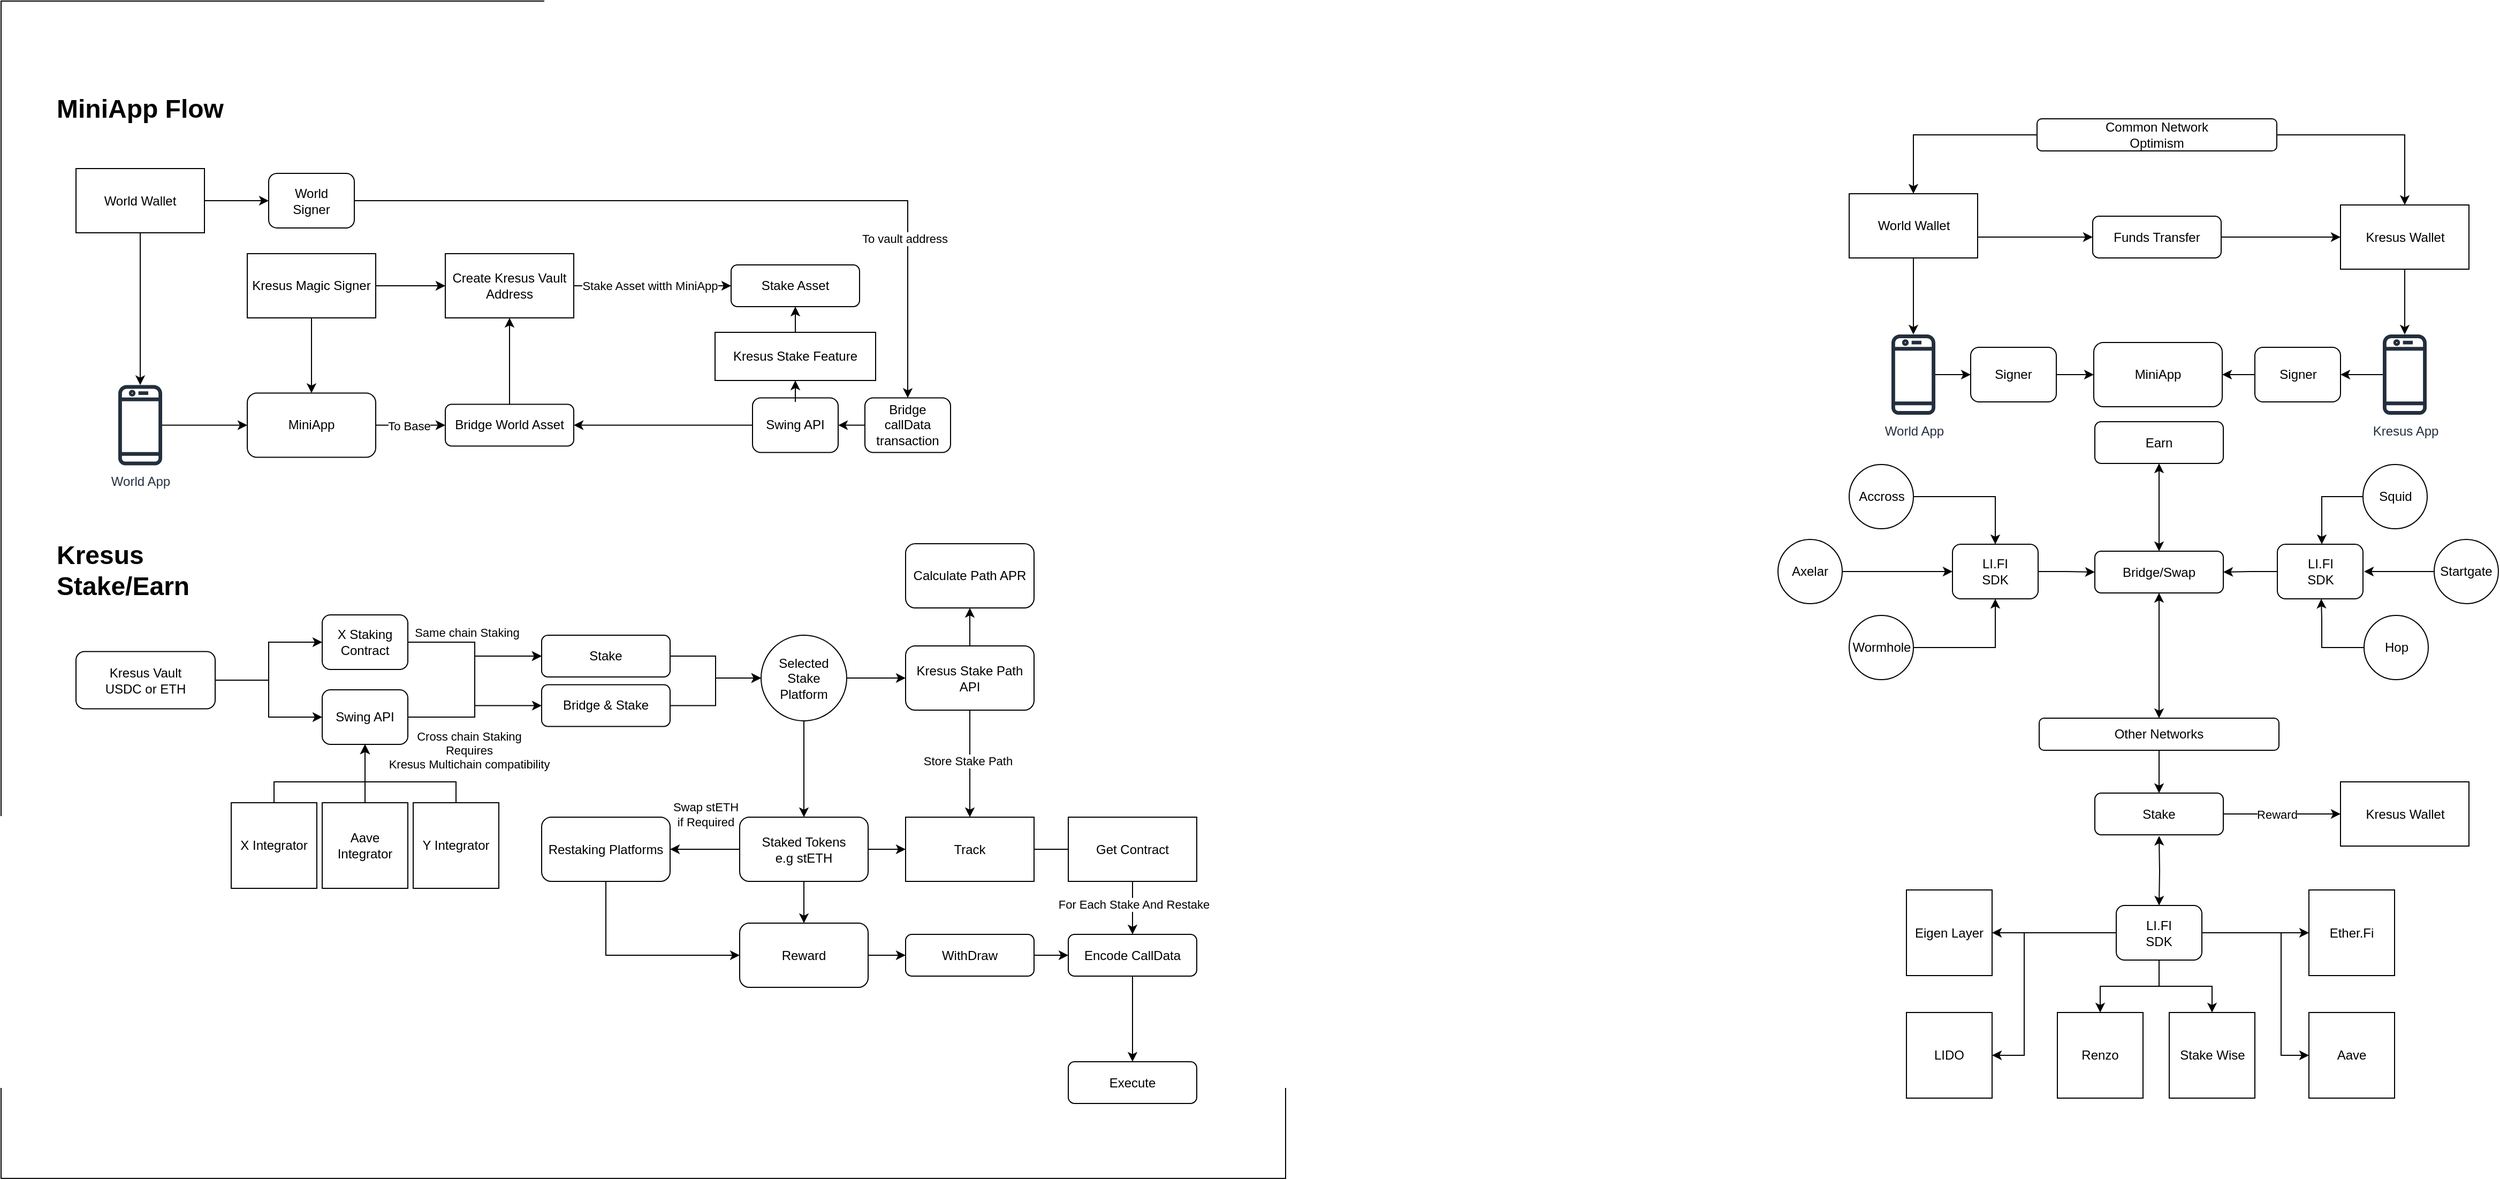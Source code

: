 <mxfile version="24.7.13">
  <diagram name="Page-1" id="8HVVYqKfXhcnhw4byhm_">
    <mxGraphModel dx="5444" dy="2996" grid="1" gridSize="10" guides="1" tooltips="1" connect="1" arrows="1" fold="1" page="1" pageScale="1" pageWidth="850" pageHeight="1100" math="0" shadow="0">
      <root>
        <mxCell id="0" />
        <mxCell id="1" parent="0" />
        <mxCell id="dPlBs3OxKMqILGhpUdvq-78" value="" style="rounded=0;whiteSpace=wrap;html=1;" parent="1" vertex="1">
          <mxGeometry x="-1590" y="-10" width="1200" height="1100" as="geometry" />
        </mxCell>
        <mxCell id="dPlBs3OxKMqILGhpUdvq-26" value="" style="edgeStyle=orthogonalEdgeStyle;rounded=0;orthogonalLoop=1;jettySize=auto;html=1;" parent="1" source="dPlBs3OxKMqILGhpUdvq-1" target="dPlBs3OxKMqILGhpUdvq-20" edge="1">
          <mxGeometry relative="1" as="geometry" />
        </mxCell>
        <mxCell id="dPlBs3OxKMqILGhpUdvq-1" value="World App" style="sketch=0;outlineConnect=0;fontColor=#232F3E;gradientColor=none;fillColor=#232F3D;strokeColor=none;dashed=0;verticalLabelPosition=bottom;verticalAlign=top;align=center;html=1;fontSize=12;fontStyle=0;aspect=fixed;pointerEvents=1;shape=mxgraph.aws4.mobile_client;" parent="1" vertex="1">
          <mxGeometry x="176" y="300" width="41" height="78" as="geometry" />
        </mxCell>
        <mxCell id="dPlBs3OxKMqILGhpUdvq-2" value="MiniApp" style="rounded=1;whiteSpace=wrap;html=1;" parent="1" vertex="1">
          <mxGeometry x="365" y="309" width="120" height="60" as="geometry" />
        </mxCell>
        <mxCell id="dPlBs3OxKMqILGhpUdvq-24" value="" style="edgeStyle=orthogonalEdgeStyle;rounded=0;orthogonalLoop=1;jettySize=auto;html=1;" parent="1" source="dPlBs3OxKMqILGhpUdvq-3" target="dPlBs3OxKMqILGhpUdvq-21" edge="1">
          <mxGeometry relative="1" as="geometry" />
        </mxCell>
        <mxCell id="dPlBs3OxKMqILGhpUdvq-3" value="Kresus App" style="sketch=0;outlineConnect=0;fontColor=#232F3E;gradientColor=none;fillColor=#232F3D;strokeColor=none;dashed=0;verticalLabelPosition=bottom;verticalAlign=top;align=center;html=1;fontSize=12;fontStyle=0;aspect=fixed;pointerEvents=1;shape=mxgraph.aws4.mobile_client;" parent="1" vertex="1">
          <mxGeometry x="635" y="300" width="41" height="78" as="geometry" />
        </mxCell>
        <mxCell id="dPlBs3OxKMqILGhpUdvq-11" style="edgeStyle=orthogonalEdgeStyle;rounded=0;orthogonalLoop=1;jettySize=auto;html=1;entryX=0;entryY=0.5;entryDx=0;entryDy=0;" parent="1" source="dPlBs3OxKMqILGhpUdvq-4" target="dPlBs3OxKMqILGhpUdvq-10" edge="1">
          <mxGeometry relative="1" as="geometry">
            <Array as="points">
              <mxPoint x="245" y="211" />
            </Array>
          </mxGeometry>
        </mxCell>
        <mxCell id="dPlBs3OxKMqILGhpUdvq-16" value="" style="edgeStyle=orthogonalEdgeStyle;rounded=0;orthogonalLoop=1;jettySize=auto;html=1;" parent="1" source="dPlBs3OxKMqILGhpUdvq-4" target="dPlBs3OxKMqILGhpUdvq-1" edge="1">
          <mxGeometry relative="1" as="geometry" />
        </mxCell>
        <mxCell id="dPlBs3OxKMqILGhpUdvq-4" value="World Wallet" style="rounded=0;whiteSpace=wrap;html=1;" parent="1" vertex="1">
          <mxGeometry x="136.5" y="170" width="120" height="60" as="geometry" />
        </mxCell>
        <mxCell id="dPlBs3OxKMqILGhpUdvq-12" style="edgeStyle=orthogonalEdgeStyle;rounded=0;orthogonalLoop=1;jettySize=auto;html=1;entryX=1;entryY=0.5;entryDx=0;entryDy=0;startArrow=classic;startFill=1;endArrow=none;endFill=0;" parent="1" source="dPlBs3OxKMqILGhpUdvq-5" target="dPlBs3OxKMqILGhpUdvq-10" edge="1">
          <mxGeometry relative="1" as="geometry">
            <Array as="points">
              <mxPoint x="605" y="211" />
            </Array>
          </mxGeometry>
        </mxCell>
        <mxCell id="dPlBs3OxKMqILGhpUdvq-17" value="" style="edgeStyle=orthogonalEdgeStyle;rounded=0;orthogonalLoop=1;jettySize=auto;html=1;" parent="1" source="dPlBs3OxKMqILGhpUdvq-5" target="dPlBs3OxKMqILGhpUdvq-3" edge="1">
          <mxGeometry relative="1" as="geometry" />
        </mxCell>
        <mxCell id="dPlBs3OxKMqILGhpUdvq-5" value="Kresus Wallet" style="rounded=0;whiteSpace=wrap;html=1;" parent="1" vertex="1">
          <mxGeometry x="595.5" y="180.5" width="120" height="60" as="geometry" />
        </mxCell>
        <mxCell id="dPlBs3OxKMqILGhpUdvq-22" style="edgeStyle=orthogonalEdgeStyle;rounded=0;orthogonalLoop=1;jettySize=auto;html=1;" parent="1" source="dPlBs3OxKMqILGhpUdvq-6" target="dPlBs3OxKMqILGhpUdvq-4" edge="1">
          <mxGeometry relative="1" as="geometry" />
        </mxCell>
        <mxCell id="dPlBs3OxKMqILGhpUdvq-23" style="edgeStyle=orthogonalEdgeStyle;rounded=0;orthogonalLoop=1;jettySize=auto;html=1;" parent="1" source="dPlBs3OxKMqILGhpUdvq-6" target="dPlBs3OxKMqILGhpUdvq-5" edge="1">
          <mxGeometry relative="1" as="geometry" />
        </mxCell>
        <mxCell id="dPlBs3OxKMqILGhpUdvq-6" value="Common Network&lt;br&gt;Optimism" style="rounded=1;whiteSpace=wrap;html=1;" parent="1" vertex="1">
          <mxGeometry x="312" y="100" width="224" height="30" as="geometry" />
        </mxCell>
        <mxCell id="dPlBs3OxKMqILGhpUdvq-10" value="Funds Transfer" style="rounded=1;whiteSpace=wrap;html=1;" parent="1" vertex="1">
          <mxGeometry x="364" y="191" width="120" height="39" as="geometry" />
        </mxCell>
        <mxCell id="dPlBs3OxKMqILGhpUdvq-15" value="" style="edgeStyle=orthogonalEdgeStyle;rounded=0;orthogonalLoop=1;jettySize=auto;html=1;startArrow=classic;startFill=1;" parent="1" source="dPlBs3OxKMqILGhpUdvq-13" target="dPlBs3OxKMqILGhpUdvq-14" edge="1">
          <mxGeometry relative="1" as="geometry" />
        </mxCell>
        <mxCell id="dPlBs3OxKMqILGhpUdvq-13" value="Earn" style="rounded=1;whiteSpace=wrap;html=1;" parent="1" vertex="1">
          <mxGeometry x="366" y="383" width="120" height="39" as="geometry" />
        </mxCell>
        <mxCell id="dPlBs3OxKMqILGhpUdvq-34" value="" style="edgeStyle=orthogonalEdgeStyle;rounded=0;orthogonalLoop=1;jettySize=auto;html=1;startArrow=classic;startFill=1;" parent="1" source="dPlBs3OxKMqILGhpUdvq-14" target="dPlBs3OxKMqILGhpUdvq-32" edge="1">
          <mxGeometry relative="1" as="geometry" />
        </mxCell>
        <mxCell id="dPlBs3OxKMqILGhpUdvq-14" value="Bridge/Swap" style="rounded=1;whiteSpace=wrap;html=1;" parent="1" vertex="1">
          <mxGeometry x="366" y="504" width="120" height="39" as="geometry" />
        </mxCell>
        <mxCell id="dPlBs3OxKMqILGhpUdvq-27" value="" style="edgeStyle=orthogonalEdgeStyle;rounded=0;orthogonalLoop=1;jettySize=auto;html=1;" parent="1" source="dPlBs3OxKMqILGhpUdvq-20" target="dPlBs3OxKMqILGhpUdvq-2" edge="1">
          <mxGeometry relative="1" as="geometry" />
        </mxCell>
        <mxCell id="dPlBs3OxKMqILGhpUdvq-20" value="Signer" style="rounded=1;whiteSpace=wrap;html=1;" parent="1" vertex="1">
          <mxGeometry x="250" y="313.5" width="80" height="51" as="geometry" />
        </mxCell>
        <mxCell id="dPlBs3OxKMqILGhpUdvq-25" value="" style="edgeStyle=orthogonalEdgeStyle;rounded=0;orthogonalLoop=1;jettySize=auto;html=1;" parent="1" source="dPlBs3OxKMqILGhpUdvq-21" target="dPlBs3OxKMqILGhpUdvq-2" edge="1">
          <mxGeometry relative="1" as="geometry" />
        </mxCell>
        <mxCell id="dPlBs3OxKMqILGhpUdvq-21" value="Signer" style="rounded=1;whiteSpace=wrap;html=1;" parent="1" vertex="1">
          <mxGeometry x="515.5" y="313.5" width="80" height="51" as="geometry" />
        </mxCell>
        <mxCell id="dPlBs3OxKMqILGhpUdvq-60" value="" style="edgeStyle=orthogonalEdgeStyle;rounded=0;orthogonalLoop=1;jettySize=auto;html=1;" parent="1" source="dPlBs3OxKMqILGhpUdvq-32" target="dPlBs3OxKMqILGhpUdvq-59" edge="1">
          <mxGeometry relative="1" as="geometry" />
        </mxCell>
        <mxCell id="dPlBs3OxKMqILGhpUdvq-32" value="Other Networks" style="rounded=1;whiteSpace=wrap;html=1;" parent="1" vertex="1">
          <mxGeometry x="314" y="660" width="224" height="30" as="geometry" />
        </mxCell>
        <mxCell id="dPlBs3OxKMqILGhpUdvq-53" style="edgeStyle=orthogonalEdgeStyle;rounded=0;orthogonalLoop=1;jettySize=auto;html=1;" parent="1" source="dPlBs3OxKMqILGhpUdvq-39" target="dPlBs3OxKMqILGhpUdvq-51" edge="1">
          <mxGeometry relative="1" as="geometry" />
        </mxCell>
        <mxCell id="dPlBs3OxKMqILGhpUdvq-39" value="Accross" style="ellipse;whiteSpace=wrap;html=1;aspect=fixed;" parent="1" vertex="1">
          <mxGeometry x="136.5" y="423" width="60" height="60" as="geometry" />
        </mxCell>
        <mxCell id="dPlBs3OxKMqILGhpUdvq-54" style="edgeStyle=orthogonalEdgeStyle;rounded=0;orthogonalLoop=1;jettySize=auto;html=1;" parent="1" source="dPlBs3OxKMqILGhpUdvq-41" target="dPlBs3OxKMqILGhpUdvq-51" edge="1">
          <mxGeometry relative="1" as="geometry" />
        </mxCell>
        <mxCell id="dPlBs3OxKMqILGhpUdvq-41" value="Axelar" style="ellipse;whiteSpace=wrap;html=1;aspect=fixed;" parent="1" vertex="1">
          <mxGeometry x="70" y="493" width="60" height="60" as="geometry" />
        </mxCell>
        <mxCell id="dPlBs3OxKMqILGhpUdvq-55" style="edgeStyle=orthogonalEdgeStyle;rounded=0;orthogonalLoop=1;jettySize=auto;html=1;" parent="1" source="dPlBs3OxKMqILGhpUdvq-42" target="dPlBs3OxKMqILGhpUdvq-51" edge="1">
          <mxGeometry relative="1" as="geometry" />
        </mxCell>
        <mxCell id="dPlBs3OxKMqILGhpUdvq-42" value="Wormhole" style="ellipse;whiteSpace=wrap;html=1;aspect=fixed;" parent="1" vertex="1">
          <mxGeometry x="136.5" y="564" width="60" height="60" as="geometry" />
        </mxCell>
        <mxCell id="dPlBs3OxKMqILGhpUdvq-47" style="edgeStyle=orthogonalEdgeStyle;rounded=0;orthogonalLoop=1;jettySize=auto;html=1;" parent="1" edge="1">
          <mxGeometry relative="1" as="geometry">
            <mxPoint x="617.5" y="453" as="sourcePoint" />
            <mxPoint x="578.026" y="497.5" as="targetPoint" />
            <Array as="points">
              <mxPoint x="578" y="453" />
            </Array>
          </mxGeometry>
        </mxCell>
        <mxCell id="dPlBs3OxKMqILGhpUdvq-43" value="Squid" style="ellipse;whiteSpace=wrap;html=1;aspect=fixed;" parent="1" vertex="1">
          <mxGeometry x="616.5" y="423" width="60" height="60" as="geometry" />
        </mxCell>
        <mxCell id="dPlBs3OxKMqILGhpUdvq-48" value="" style="edgeStyle=orthogonalEdgeStyle;rounded=0;orthogonalLoop=1;jettySize=auto;html=1;" parent="1" source="dPlBs3OxKMqILGhpUdvq-44" edge="1">
          <mxGeometry relative="1" as="geometry">
            <mxPoint x="617.5" y="523" as="targetPoint" />
          </mxGeometry>
        </mxCell>
        <mxCell id="dPlBs3OxKMqILGhpUdvq-44" value="Startgate" style="ellipse;whiteSpace=wrap;html=1;aspect=fixed;" parent="1" vertex="1">
          <mxGeometry x="683" y="493" width="60" height="60" as="geometry" />
        </mxCell>
        <mxCell id="dPlBs3OxKMqILGhpUdvq-49" style="edgeStyle=orthogonalEdgeStyle;rounded=0;orthogonalLoop=1;jettySize=auto;html=1;entryX=0.5;entryY=1;entryDx=0;entryDy=0;" parent="1" source="dPlBs3OxKMqILGhpUdvq-45" edge="1">
          <mxGeometry relative="1" as="geometry">
            <mxPoint x="577.5" y="548.5" as="targetPoint" />
            <Array as="points">
              <mxPoint x="578" y="594" />
              <mxPoint x="578" y="568" />
              <mxPoint x="578" y="568" />
            </Array>
          </mxGeometry>
        </mxCell>
        <mxCell id="dPlBs3OxKMqILGhpUdvq-45" value="Hop" style="ellipse;whiteSpace=wrap;html=1;aspect=fixed;" parent="1" vertex="1">
          <mxGeometry x="617.5" y="564" width="60" height="60" as="geometry" />
        </mxCell>
        <mxCell id="dPlBs3OxKMqILGhpUdvq-50" value="" style="edgeStyle=orthogonalEdgeStyle;rounded=0;orthogonalLoop=1;jettySize=auto;html=1;" parent="1" source="dPlBs3OxKMqILGhpUdvq-46" target="dPlBs3OxKMqILGhpUdvq-14" edge="1">
          <mxGeometry relative="1" as="geometry" />
        </mxCell>
        <mxCell id="dPlBs3OxKMqILGhpUdvq-46" value="LI.FI&lt;br&gt;SDK" style="rounded=1;whiteSpace=wrap;html=1;" parent="1" vertex="1">
          <mxGeometry x="536.5" y="497.5" width="80" height="51" as="geometry" />
        </mxCell>
        <mxCell id="dPlBs3OxKMqILGhpUdvq-52" value="" style="edgeStyle=orthogonalEdgeStyle;rounded=0;orthogonalLoop=1;jettySize=auto;html=1;" parent="1" source="dPlBs3OxKMqILGhpUdvq-51" target="dPlBs3OxKMqILGhpUdvq-14" edge="1">
          <mxGeometry relative="1" as="geometry" />
        </mxCell>
        <mxCell id="dPlBs3OxKMqILGhpUdvq-51" value="LI.FI&lt;br&gt;SDK" style="rounded=1;whiteSpace=wrap;html=1;" parent="1" vertex="1">
          <mxGeometry x="233" y="497.5" width="80" height="51" as="geometry" />
        </mxCell>
        <mxCell id="dPlBs3OxKMqILGhpUdvq-68" style="edgeStyle=orthogonalEdgeStyle;rounded=0;orthogonalLoop=1;jettySize=auto;html=1;entryX=1;entryY=0.5;entryDx=0;entryDy=0;" parent="1" source="dPlBs3OxKMqILGhpUdvq-56" target="dPlBs3OxKMqILGhpUdvq-58" edge="1">
          <mxGeometry relative="1" as="geometry" />
        </mxCell>
        <mxCell id="dPlBs3OxKMqILGhpUdvq-69" style="edgeStyle=orthogonalEdgeStyle;rounded=0;orthogonalLoop=1;jettySize=auto;html=1;entryX=1;entryY=0.5;entryDx=0;entryDy=0;" parent="1" source="dPlBs3OxKMqILGhpUdvq-56" target="dPlBs3OxKMqILGhpUdvq-61" edge="1">
          <mxGeometry relative="1" as="geometry">
            <Array as="points">
              <mxPoint x="300" y="860" />
              <mxPoint x="300" y="975" />
            </Array>
          </mxGeometry>
        </mxCell>
        <mxCell id="dPlBs3OxKMqILGhpUdvq-70" style="edgeStyle=orthogonalEdgeStyle;rounded=0;orthogonalLoop=1;jettySize=auto;html=1;" parent="1" source="dPlBs3OxKMqILGhpUdvq-56" target="dPlBs3OxKMqILGhpUdvq-62" edge="1">
          <mxGeometry relative="1" as="geometry" />
        </mxCell>
        <mxCell id="dPlBs3OxKMqILGhpUdvq-71" style="edgeStyle=orthogonalEdgeStyle;rounded=0;orthogonalLoop=1;jettySize=auto;html=1;" parent="1" source="dPlBs3OxKMqILGhpUdvq-56" target="dPlBs3OxKMqILGhpUdvq-63" edge="1">
          <mxGeometry relative="1" as="geometry" />
        </mxCell>
        <mxCell id="dPlBs3OxKMqILGhpUdvq-72" style="edgeStyle=orthogonalEdgeStyle;rounded=0;orthogonalLoop=1;jettySize=auto;html=1;entryX=0;entryY=0.5;entryDx=0;entryDy=0;" parent="1" source="dPlBs3OxKMqILGhpUdvq-56" target="dPlBs3OxKMqILGhpUdvq-64" edge="1">
          <mxGeometry relative="1" as="geometry">
            <Array as="points">
              <mxPoint x="540" y="860" />
              <mxPoint x="540" y="975" />
            </Array>
          </mxGeometry>
        </mxCell>
        <mxCell id="dPlBs3OxKMqILGhpUdvq-73" style="edgeStyle=orthogonalEdgeStyle;rounded=0;orthogonalLoop=1;jettySize=auto;html=1;entryX=0;entryY=0.5;entryDx=0;entryDy=0;" parent="1" source="dPlBs3OxKMqILGhpUdvq-56" target="dPlBs3OxKMqILGhpUdvq-65" edge="1">
          <mxGeometry relative="1" as="geometry" />
        </mxCell>
        <mxCell id="dPlBs3OxKMqILGhpUdvq-56" value="LI.FI&lt;br&gt;SDK" style="rounded=1;whiteSpace=wrap;html=1;" parent="1" vertex="1">
          <mxGeometry x="386" y="835" width="80" height="51" as="geometry" />
        </mxCell>
        <mxCell id="dPlBs3OxKMqILGhpUdvq-58" value="Eigen Layer" style="whiteSpace=wrap;html=1;aspect=fixed;" parent="1" vertex="1">
          <mxGeometry x="190" y="820.5" width="80" height="80" as="geometry" />
        </mxCell>
        <mxCell id="dPlBs3OxKMqILGhpUdvq-67" value="" style="edgeStyle=orthogonalEdgeStyle;rounded=0;orthogonalLoop=1;jettySize=auto;html=1;startArrow=classic;startFill=1;" parent="1" target="dPlBs3OxKMqILGhpUdvq-56" edge="1">
          <mxGeometry relative="1" as="geometry">
            <mxPoint x="426" y="770" as="sourcePoint" />
          </mxGeometry>
        </mxCell>
        <mxCell id="dPlBs3OxKMqILGhpUdvq-75" value="" style="edgeStyle=orthogonalEdgeStyle;rounded=0;orthogonalLoop=1;jettySize=auto;html=1;" parent="1" source="dPlBs3OxKMqILGhpUdvq-59" target="dPlBs3OxKMqILGhpUdvq-74" edge="1">
          <mxGeometry relative="1" as="geometry" />
        </mxCell>
        <mxCell id="dPlBs3OxKMqILGhpUdvq-76" value="Reward" style="edgeLabel;html=1;align=center;verticalAlign=middle;resizable=0;points=[];" parent="dPlBs3OxKMqILGhpUdvq-75" vertex="1" connectable="0">
          <mxGeometry x="-0.32" y="-1" relative="1" as="geometry">
            <mxPoint x="13" y="-1" as="offset" />
          </mxGeometry>
        </mxCell>
        <mxCell id="dPlBs3OxKMqILGhpUdvq-59" value="Stake" style="rounded=1;whiteSpace=wrap;html=1;" parent="1" vertex="1">
          <mxGeometry x="366" y="730" width="120" height="39" as="geometry" />
        </mxCell>
        <mxCell id="dPlBs3OxKMqILGhpUdvq-61" value="LIDO" style="whiteSpace=wrap;html=1;aspect=fixed;" parent="1" vertex="1">
          <mxGeometry x="190" y="935" width="80" height="80" as="geometry" />
        </mxCell>
        <mxCell id="dPlBs3OxKMqILGhpUdvq-62" value="Renzo" style="whiteSpace=wrap;html=1;aspect=fixed;" parent="1" vertex="1">
          <mxGeometry x="331" y="935" width="80" height="80" as="geometry" />
        </mxCell>
        <mxCell id="dPlBs3OxKMqILGhpUdvq-63" value="Stake Wise" style="whiteSpace=wrap;html=1;aspect=fixed;" parent="1" vertex="1">
          <mxGeometry x="435.5" y="935" width="80" height="80" as="geometry" />
        </mxCell>
        <mxCell id="dPlBs3OxKMqILGhpUdvq-64" value="Aave" style="whiteSpace=wrap;html=1;aspect=fixed;" parent="1" vertex="1">
          <mxGeometry x="566" y="935" width="80" height="80" as="geometry" />
        </mxCell>
        <mxCell id="dPlBs3OxKMqILGhpUdvq-65" value="Ether.Fi" style="whiteSpace=wrap;html=1;aspect=fixed;" parent="1" vertex="1">
          <mxGeometry x="566" y="820.5" width="80" height="80" as="geometry" />
        </mxCell>
        <mxCell id="dPlBs3OxKMqILGhpUdvq-74" value="Kresus Wallet" style="rounded=0;whiteSpace=wrap;html=1;" parent="1" vertex="1">
          <mxGeometry x="595.5" y="719.5" width="120" height="60" as="geometry" />
        </mxCell>
        <mxCell id="dPlBs3OxKMqILGhpUdvq-79" value="&lt;h1 style=&quot;margin-top: 0px;&quot;&gt;Kresus Stake/Earn&lt;/h1&gt;" style="text;html=1;whiteSpace=wrap;overflow=hidden;rounded=0;" parent="1" vertex="1">
          <mxGeometry x="-1540" y="487" width="130" height="70" as="geometry" />
        </mxCell>
        <mxCell id="gFVc1AAmk8zruogiBaDs-9" value="" style="edgeStyle=orthogonalEdgeStyle;rounded=0;orthogonalLoop=1;jettySize=auto;html=1;" edge="1" parent="1" source="gFVc1AAmk8zruogiBaDs-2" target="gFVc1AAmk8zruogiBaDs-8">
          <mxGeometry relative="1" as="geometry" />
        </mxCell>
        <mxCell id="gFVc1AAmk8zruogiBaDs-2" value="World App" style="sketch=0;outlineConnect=0;fontColor=#232F3E;gradientColor=none;fillColor=#232F3D;strokeColor=none;dashed=0;verticalLabelPosition=bottom;verticalAlign=top;align=center;html=1;fontSize=12;fontStyle=0;aspect=fixed;pointerEvents=1;shape=mxgraph.aws4.mobile_client;" vertex="1" parent="1">
          <mxGeometry x="-1480.5" y="347.25" width="41" height="78" as="geometry" />
        </mxCell>
        <mxCell id="gFVc1AAmk8zruogiBaDs-5" value="" style="edgeStyle=orthogonalEdgeStyle;rounded=0;orthogonalLoop=1;jettySize=auto;html=1;" edge="1" parent="1" source="gFVc1AAmk8zruogiBaDs-3" target="gFVc1AAmk8zruogiBaDs-2">
          <mxGeometry relative="1" as="geometry" />
        </mxCell>
        <mxCell id="gFVc1AAmk8zruogiBaDs-6" value="" style="edgeStyle=orthogonalEdgeStyle;rounded=0;orthogonalLoop=1;jettySize=auto;html=1;" edge="1" parent="1" source="gFVc1AAmk8zruogiBaDs-3" target="gFVc1AAmk8zruogiBaDs-4">
          <mxGeometry relative="1" as="geometry" />
        </mxCell>
        <mxCell id="gFVc1AAmk8zruogiBaDs-3" value="World Wallet" style="rounded=0;whiteSpace=wrap;html=1;" vertex="1" parent="1">
          <mxGeometry x="-1520" y="146.5" width="120" height="60" as="geometry" />
        </mxCell>
        <mxCell id="gFVc1AAmk8zruogiBaDs-87" style="edgeStyle=orthogonalEdgeStyle;rounded=0;orthogonalLoop=1;jettySize=auto;html=1;" edge="1" parent="1" source="gFVc1AAmk8zruogiBaDs-4" target="gFVc1AAmk8zruogiBaDs-84">
          <mxGeometry relative="1" as="geometry" />
        </mxCell>
        <mxCell id="gFVc1AAmk8zruogiBaDs-88" value="To vault address" style="edgeLabel;html=1;align=center;verticalAlign=middle;resizable=0;points=[];" vertex="1" connectable="0" parent="gFVc1AAmk8zruogiBaDs-87">
          <mxGeometry x="0.576" y="-3" relative="1" as="geometry">
            <mxPoint as="offset" />
          </mxGeometry>
        </mxCell>
        <mxCell id="gFVc1AAmk8zruogiBaDs-4" value="World&lt;br&gt;Signer" style="rounded=1;whiteSpace=wrap;html=1;" vertex="1" parent="1">
          <mxGeometry x="-1340" y="151" width="80" height="51" as="geometry" />
        </mxCell>
        <mxCell id="gFVc1AAmk8zruogiBaDs-10" value="" style="edgeStyle=orthogonalEdgeStyle;rounded=0;orthogonalLoop=1;jettySize=auto;html=1;" edge="1" parent="1" source="gFVc1AAmk8zruogiBaDs-7" target="gFVc1AAmk8zruogiBaDs-8">
          <mxGeometry relative="1" as="geometry" />
        </mxCell>
        <mxCell id="gFVc1AAmk8zruogiBaDs-12" value="" style="edgeStyle=orthogonalEdgeStyle;rounded=0;orthogonalLoop=1;jettySize=auto;html=1;" edge="1" parent="1" source="gFVc1AAmk8zruogiBaDs-7" target="gFVc1AAmk8zruogiBaDs-11">
          <mxGeometry relative="1" as="geometry" />
        </mxCell>
        <mxCell id="gFVc1AAmk8zruogiBaDs-7" value="Kresus Magic Signer" style="rounded=0;whiteSpace=wrap;html=1;" vertex="1" parent="1">
          <mxGeometry x="-1360" y="226" width="120" height="60" as="geometry" />
        </mxCell>
        <mxCell id="gFVc1AAmk8zruogiBaDs-16" value="" style="edgeStyle=orthogonalEdgeStyle;rounded=0;orthogonalLoop=1;jettySize=auto;html=1;" edge="1" parent="1" source="gFVc1AAmk8zruogiBaDs-8" target="gFVc1AAmk8zruogiBaDs-13">
          <mxGeometry relative="1" as="geometry" />
        </mxCell>
        <mxCell id="gFVc1AAmk8zruogiBaDs-29" value="To Base" style="edgeLabel;html=1;align=center;verticalAlign=middle;resizable=0;points=[];" vertex="1" connectable="0" parent="gFVc1AAmk8zruogiBaDs-16">
          <mxGeometry x="-0.246" y="-3" relative="1" as="geometry">
            <mxPoint x="6" y="-3" as="offset" />
          </mxGeometry>
        </mxCell>
        <mxCell id="gFVc1AAmk8zruogiBaDs-8" value="MiniApp" style="rounded=1;whiteSpace=wrap;html=1;" vertex="1" parent="1">
          <mxGeometry x="-1360" y="356.25" width="120" height="60" as="geometry" />
        </mxCell>
        <mxCell id="gFVc1AAmk8zruogiBaDs-19" value="" style="edgeStyle=orthogonalEdgeStyle;rounded=0;orthogonalLoop=1;jettySize=auto;html=1;" edge="1" parent="1" source="gFVc1AAmk8zruogiBaDs-11" target="gFVc1AAmk8zruogiBaDs-18">
          <mxGeometry relative="1" as="geometry" />
        </mxCell>
        <mxCell id="gFVc1AAmk8zruogiBaDs-20" value="Stake Asset witth MiniApp" style="edgeLabel;html=1;align=center;verticalAlign=middle;resizable=0;points=[];" vertex="1" connectable="0" parent="gFVc1AAmk8zruogiBaDs-19">
          <mxGeometry x="-0.231" y="2" relative="1" as="geometry">
            <mxPoint x="14" y="2" as="offset" />
          </mxGeometry>
        </mxCell>
        <mxCell id="gFVc1AAmk8zruogiBaDs-11" value="Create Kresus Vault Address" style="rounded=0;whiteSpace=wrap;html=1;" vertex="1" parent="1">
          <mxGeometry x="-1175" y="226" width="120" height="60" as="geometry" />
        </mxCell>
        <mxCell id="gFVc1AAmk8zruogiBaDs-17" value="" style="edgeStyle=orthogonalEdgeStyle;rounded=0;orthogonalLoop=1;jettySize=auto;html=1;" edge="1" parent="1" source="gFVc1AAmk8zruogiBaDs-13" target="gFVc1AAmk8zruogiBaDs-11">
          <mxGeometry relative="1" as="geometry" />
        </mxCell>
        <mxCell id="gFVc1AAmk8zruogiBaDs-13" value="Bridge World Asset" style="rounded=1;whiteSpace=wrap;html=1;" vertex="1" parent="1">
          <mxGeometry x="-1175" y="366.75" width="120" height="39" as="geometry" />
        </mxCell>
        <mxCell id="gFVc1AAmk8zruogiBaDs-18" value="Stake Asset" style="rounded=1;whiteSpace=wrap;html=1;" vertex="1" parent="1">
          <mxGeometry x="-908" y="236.5" width="120" height="39" as="geometry" />
        </mxCell>
        <mxCell id="gFVc1AAmk8zruogiBaDs-21" value="&lt;h1 style=&quot;margin-top: 0px;&quot;&gt;MiniApp Flow&lt;/h1&gt;&lt;p&gt;.&lt;/p&gt;" style="text;html=1;whiteSpace=wrap;overflow=hidden;rounded=0;" vertex="1" parent="1">
          <mxGeometry x="-1540" y="70" width="180" height="40" as="geometry" />
        </mxCell>
        <mxCell id="gFVc1AAmk8zruogiBaDs-26" style="edgeStyle=orthogonalEdgeStyle;rounded=0;orthogonalLoop=1;jettySize=auto;html=1;entryX=1;entryY=0.5;entryDx=0;entryDy=0;" edge="1" parent="1" source="gFVc1AAmk8zruogiBaDs-22" target="gFVc1AAmk8zruogiBaDs-13">
          <mxGeometry relative="1" as="geometry" />
        </mxCell>
        <mxCell id="gFVc1AAmk8zruogiBaDs-27" style="edgeStyle=orthogonalEdgeStyle;rounded=0;orthogonalLoop=1;jettySize=auto;html=1;entryX=0.5;entryY=1;entryDx=0;entryDy=0;" edge="1" parent="1" source="gFVc1AAmk8zruogiBaDs-51" target="gFVc1AAmk8zruogiBaDs-18">
          <mxGeometry relative="1" as="geometry" />
        </mxCell>
        <mxCell id="gFVc1AAmk8zruogiBaDs-22" value="Swing API" style="rounded=1;whiteSpace=wrap;html=1;" vertex="1" parent="1">
          <mxGeometry x="-888" y="360.75" width="80" height="51" as="geometry" />
        </mxCell>
        <mxCell id="gFVc1AAmk8zruogiBaDs-32" value="" style="edgeStyle=orthogonalEdgeStyle;rounded=0;orthogonalLoop=1;jettySize=auto;html=1;" edge="1" parent="1" source="gFVc1AAmk8zruogiBaDs-30" target="gFVc1AAmk8zruogiBaDs-31">
          <mxGeometry relative="1" as="geometry" />
        </mxCell>
        <mxCell id="gFVc1AAmk8zruogiBaDs-34" style="edgeStyle=orthogonalEdgeStyle;rounded=0;orthogonalLoop=1;jettySize=auto;html=1;entryX=0;entryY=0.5;entryDx=0;entryDy=0;" edge="1" parent="1" source="gFVc1AAmk8zruogiBaDs-30" target="gFVc1AAmk8zruogiBaDs-33">
          <mxGeometry relative="1" as="geometry" />
        </mxCell>
        <mxCell id="gFVc1AAmk8zruogiBaDs-30" value="Kresus Vault&lt;br&gt;USDC or ETH" style="rounded=1;whiteSpace=wrap;html=1;" vertex="1" parent="1">
          <mxGeometry x="-1520" y="597.75" width="130" height="53.5" as="geometry" />
        </mxCell>
        <mxCell id="gFVc1AAmk8zruogiBaDs-47" style="edgeStyle=orthogonalEdgeStyle;rounded=0;orthogonalLoop=1;jettySize=auto;html=1;" edge="1" parent="1" source="gFVc1AAmk8zruogiBaDs-31" target="gFVc1AAmk8zruogiBaDs-44">
          <mxGeometry relative="1" as="geometry" />
        </mxCell>
        <mxCell id="gFVc1AAmk8zruogiBaDs-48" style="edgeStyle=orthogonalEdgeStyle;rounded=0;orthogonalLoop=1;jettySize=auto;html=1;entryX=0;entryY=0.5;entryDx=0;entryDy=0;" edge="1" parent="1" source="gFVc1AAmk8zruogiBaDs-31" target="gFVc1AAmk8zruogiBaDs-41">
          <mxGeometry relative="1" as="geometry" />
        </mxCell>
        <mxCell id="gFVc1AAmk8zruogiBaDs-49" value="Cross chain Staking&lt;br&gt;Requires &lt;br&gt;Kresus Multichain compatibility" style="edgeLabel;html=1;align=center;verticalAlign=middle;resizable=0;points=[];" vertex="1" connectable="0" parent="gFVc1AAmk8zruogiBaDs-48">
          <mxGeometry x="-0.505" y="-1" relative="1" as="geometry">
            <mxPoint x="12" y="30" as="offset" />
          </mxGeometry>
        </mxCell>
        <mxCell id="gFVc1AAmk8zruogiBaDs-31" value="Swing API" style="rounded=1;whiteSpace=wrap;html=1;" vertex="1" parent="1">
          <mxGeometry x="-1290" y="633.5" width="80" height="51" as="geometry" />
        </mxCell>
        <mxCell id="gFVc1AAmk8zruogiBaDs-46" style="edgeStyle=orthogonalEdgeStyle;rounded=0;orthogonalLoop=1;jettySize=auto;html=1;" edge="1" parent="1" source="gFVc1AAmk8zruogiBaDs-33" target="gFVc1AAmk8zruogiBaDs-41">
          <mxGeometry relative="1" as="geometry" />
        </mxCell>
        <mxCell id="gFVc1AAmk8zruogiBaDs-33" value="X Staking&lt;br&gt;Contract" style="rounded=1;whiteSpace=wrap;html=1;" vertex="1" parent="1">
          <mxGeometry x="-1290" y="563.5" width="80" height="51" as="geometry" />
        </mxCell>
        <mxCell id="gFVc1AAmk8zruogiBaDs-36" value="" style="edgeStyle=orthogonalEdgeStyle;rounded=0;orthogonalLoop=1;jettySize=auto;html=1;" edge="1" parent="1" source="gFVc1AAmk8zruogiBaDs-35" target="gFVc1AAmk8zruogiBaDs-31">
          <mxGeometry relative="1" as="geometry" />
        </mxCell>
        <mxCell id="gFVc1AAmk8zruogiBaDs-35" value="Aave Integrator" style="whiteSpace=wrap;html=1;aspect=fixed;" vertex="1" parent="1">
          <mxGeometry x="-1290" y="739" width="80" height="80" as="geometry" />
        </mxCell>
        <mxCell id="gFVc1AAmk8zruogiBaDs-40" style="edgeStyle=orthogonalEdgeStyle;rounded=0;orthogonalLoop=1;jettySize=auto;html=1;entryX=0.5;entryY=1;entryDx=0;entryDy=0;" edge="1" parent="1" source="gFVc1AAmk8zruogiBaDs-37" target="gFVc1AAmk8zruogiBaDs-31">
          <mxGeometry relative="1" as="geometry">
            <Array as="points">
              <mxPoint x="-1335" y="719.5" />
              <mxPoint x="-1250" y="719.5" />
            </Array>
          </mxGeometry>
        </mxCell>
        <mxCell id="gFVc1AAmk8zruogiBaDs-37" value="X Integrator" style="whiteSpace=wrap;html=1;aspect=fixed;" vertex="1" parent="1">
          <mxGeometry x="-1375" y="739" width="80" height="80" as="geometry" />
        </mxCell>
        <mxCell id="gFVc1AAmk8zruogiBaDs-39" style="edgeStyle=orthogonalEdgeStyle;rounded=0;orthogonalLoop=1;jettySize=auto;html=1;entryX=0.5;entryY=1;entryDx=0;entryDy=0;" edge="1" parent="1" source="gFVc1AAmk8zruogiBaDs-38" target="gFVc1AAmk8zruogiBaDs-31">
          <mxGeometry relative="1" as="geometry">
            <Array as="points">
              <mxPoint x="-1165" y="719.5" />
              <mxPoint x="-1250" y="719.5" />
            </Array>
          </mxGeometry>
        </mxCell>
        <mxCell id="gFVc1AAmk8zruogiBaDs-38" value="Y Integrator" style="whiteSpace=wrap;html=1;aspect=fixed;" vertex="1" parent="1">
          <mxGeometry x="-1205" y="739" width="80" height="80" as="geometry" />
        </mxCell>
        <mxCell id="gFVc1AAmk8zruogiBaDs-54" value="" style="edgeStyle=orthogonalEdgeStyle;rounded=0;orthogonalLoop=1;jettySize=auto;html=1;" edge="1" parent="1" source="gFVc1AAmk8zruogiBaDs-41" target="gFVc1AAmk8zruogiBaDs-53">
          <mxGeometry relative="1" as="geometry" />
        </mxCell>
        <mxCell id="gFVc1AAmk8zruogiBaDs-41" value="Stake" style="rounded=1;whiteSpace=wrap;html=1;" vertex="1" parent="1">
          <mxGeometry x="-1085" y="582.5" width="120" height="39" as="geometry" />
        </mxCell>
        <mxCell id="gFVc1AAmk8zruogiBaDs-55" style="edgeStyle=orthogonalEdgeStyle;rounded=0;orthogonalLoop=1;jettySize=auto;html=1;entryX=0;entryY=0.5;entryDx=0;entryDy=0;" edge="1" parent="1" source="gFVc1AAmk8zruogiBaDs-44" target="gFVc1AAmk8zruogiBaDs-53">
          <mxGeometry relative="1" as="geometry" />
        </mxCell>
        <mxCell id="gFVc1AAmk8zruogiBaDs-44" value="Bridge &amp;amp; Stake" style="rounded=1;whiteSpace=wrap;html=1;" vertex="1" parent="1">
          <mxGeometry x="-1085" y="628.75" width="120" height="39" as="geometry" />
        </mxCell>
        <mxCell id="gFVc1AAmk8zruogiBaDs-50" value="Same chain Staking" style="edgeLabel;html=1;align=center;verticalAlign=middle;resizable=0;points=[];" vertex="1" connectable="0" parent="1">
          <mxGeometry x="-1155.002" y="579.505" as="geometry" />
        </mxCell>
        <mxCell id="gFVc1AAmk8zruogiBaDs-52" value="" style="edgeStyle=orthogonalEdgeStyle;rounded=0;orthogonalLoop=1;jettySize=auto;html=1;entryX=0.5;entryY=1;entryDx=0;entryDy=0;" edge="1" parent="1" source="gFVc1AAmk8zruogiBaDs-22" target="gFVc1AAmk8zruogiBaDs-51">
          <mxGeometry relative="1" as="geometry">
            <mxPoint x="-848" y="361" as="sourcePoint" />
            <mxPoint x="-848" y="276" as="targetPoint" />
          </mxGeometry>
        </mxCell>
        <mxCell id="gFVc1AAmk8zruogiBaDs-51" value="Kresus Stake Feature" style="rounded=0;whiteSpace=wrap;html=1;" vertex="1" parent="1">
          <mxGeometry x="-923" y="299.5" width="150" height="45" as="geometry" />
        </mxCell>
        <mxCell id="gFVc1AAmk8zruogiBaDs-57" value="" style="edgeStyle=orthogonalEdgeStyle;rounded=0;orthogonalLoop=1;jettySize=auto;html=1;" edge="1" parent="1" source="gFVc1AAmk8zruogiBaDs-53" target="gFVc1AAmk8zruogiBaDs-56">
          <mxGeometry relative="1" as="geometry" />
        </mxCell>
        <mxCell id="gFVc1AAmk8zruogiBaDs-66" value="" style="edgeStyle=orthogonalEdgeStyle;rounded=0;orthogonalLoop=1;jettySize=auto;html=1;" edge="1" parent="1" source="gFVc1AAmk8zruogiBaDs-53" target="gFVc1AAmk8zruogiBaDs-64">
          <mxGeometry relative="1" as="geometry" />
        </mxCell>
        <mxCell id="gFVc1AAmk8zruogiBaDs-53" value="Selected&lt;br&gt;Stake&lt;br&gt;Platform" style="ellipse;whiteSpace=wrap;html=1;rounded=1;" vertex="1" parent="1">
          <mxGeometry x="-880" y="582.5" width="80" height="80" as="geometry" />
        </mxCell>
        <mxCell id="gFVc1AAmk8zruogiBaDs-59" value="" style="edgeStyle=orthogonalEdgeStyle;rounded=0;orthogonalLoop=1;jettySize=auto;html=1;" edge="1" parent="1" source="gFVc1AAmk8zruogiBaDs-56" target="gFVc1AAmk8zruogiBaDs-58">
          <mxGeometry relative="1" as="geometry" />
        </mxCell>
        <mxCell id="gFVc1AAmk8zruogiBaDs-60" value="Swap stETH&lt;div&gt;if Required&lt;/div&gt;" style="edgeLabel;html=1;align=center;verticalAlign=middle;resizable=0;points=[];" vertex="1" connectable="0" parent="gFVc1AAmk8zruogiBaDs-59">
          <mxGeometry x="0.115" y="-1" relative="1" as="geometry">
            <mxPoint x="4" y="-32" as="offset" />
          </mxGeometry>
        </mxCell>
        <mxCell id="gFVc1AAmk8zruogiBaDs-62" value="" style="edgeStyle=orthogonalEdgeStyle;rounded=0;orthogonalLoop=1;jettySize=auto;html=1;" edge="1" parent="1" source="gFVc1AAmk8zruogiBaDs-56" target="gFVc1AAmk8zruogiBaDs-61">
          <mxGeometry relative="1" as="geometry" />
        </mxCell>
        <mxCell id="gFVc1AAmk8zruogiBaDs-68" value="" style="edgeStyle=orthogonalEdgeStyle;rounded=0;orthogonalLoop=1;jettySize=auto;html=1;" edge="1" parent="1" source="gFVc1AAmk8zruogiBaDs-56" target="gFVc1AAmk8zruogiBaDs-65">
          <mxGeometry relative="1" as="geometry" />
        </mxCell>
        <mxCell id="gFVc1AAmk8zruogiBaDs-56" value="Staked Tokens&lt;div&gt;e.g stETH&lt;/div&gt;" style="whiteSpace=wrap;html=1;rounded=1;" vertex="1" parent="1">
          <mxGeometry x="-900" y="752.5" width="120" height="60" as="geometry" />
        </mxCell>
        <mxCell id="gFVc1AAmk8zruogiBaDs-82" style="edgeStyle=orthogonalEdgeStyle;rounded=0;orthogonalLoop=1;jettySize=auto;html=1;entryX=0;entryY=0.5;entryDx=0;entryDy=0;" edge="1" parent="1" source="gFVc1AAmk8zruogiBaDs-58" target="gFVc1AAmk8zruogiBaDs-61">
          <mxGeometry relative="1" as="geometry">
            <Array as="points">
              <mxPoint x="-1025" y="881.5" />
            </Array>
          </mxGeometry>
        </mxCell>
        <mxCell id="gFVc1AAmk8zruogiBaDs-58" value="Restaking Platforms" style="whiteSpace=wrap;html=1;rounded=1;" vertex="1" parent="1">
          <mxGeometry x="-1085" y="752.5" width="120" height="60" as="geometry" />
        </mxCell>
        <mxCell id="gFVc1AAmk8zruogiBaDs-73" value="" style="edgeStyle=orthogonalEdgeStyle;rounded=0;orthogonalLoop=1;jettySize=auto;html=1;" edge="1" parent="1" source="gFVc1AAmk8zruogiBaDs-61" target="gFVc1AAmk8zruogiBaDs-72">
          <mxGeometry relative="1" as="geometry" />
        </mxCell>
        <mxCell id="gFVc1AAmk8zruogiBaDs-61" value="Reward" style="whiteSpace=wrap;html=1;rounded=1;" vertex="1" parent="1">
          <mxGeometry x="-900" y="851.5" width="120" height="60" as="geometry" />
        </mxCell>
        <mxCell id="gFVc1AAmk8zruogiBaDs-67" value="" style="edgeStyle=orthogonalEdgeStyle;rounded=0;orthogonalLoop=1;jettySize=auto;html=1;" edge="1" parent="1" source="gFVc1AAmk8zruogiBaDs-64" target="gFVc1AAmk8zruogiBaDs-65">
          <mxGeometry relative="1" as="geometry" />
        </mxCell>
        <mxCell id="gFVc1AAmk8zruogiBaDs-71" value="" style="edgeStyle=orthogonalEdgeStyle;rounded=0;orthogonalLoop=1;jettySize=auto;html=1;" edge="1" parent="1" source="gFVc1AAmk8zruogiBaDs-64" target="gFVc1AAmk8zruogiBaDs-70">
          <mxGeometry relative="1" as="geometry" />
        </mxCell>
        <mxCell id="gFVc1AAmk8zruogiBaDs-64" value="Kresus Stake Path&lt;div&gt;API&lt;/div&gt;" style="rounded=1;whiteSpace=wrap;html=1;" vertex="1" parent="1">
          <mxGeometry x="-745" y="592.5" width="120" height="60" as="geometry" />
        </mxCell>
        <mxCell id="gFVc1AAmk8zruogiBaDs-75" value="" style="edgeStyle=orthogonalEdgeStyle;rounded=0;orthogonalLoop=1;jettySize=auto;html=1;" edge="1" parent="1" source="gFVc1AAmk8zruogiBaDs-65">
          <mxGeometry relative="1" as="geometry">
            <mxPoint x="-545" y="782.5" as="targetPoint" />
          </mxGeometry>
        </mxCell>
        <mxCell id="gFVc1AAmk8zruogiBaDs-65" value="Track" style="rounded=0;whiteSpace=wrap;html=1;" vertex="1" parent="1">
          <mxGeometry x="-745" y="752.5" width="120" height="60" as="geometry" />
        </mxCell>
        <mxCell id="gFVc1AAmk8zruogiBaDs-69" value="Store Stake Path" style="edgeLabel;html=1;align=center;verticalAlign=middle;resizable=0;points=[];" vertex="1" connectable="0" parent="1">
          <mxGeometry x="-694.996" y="689.5" as="geometry">
            <mxPoint x="8" y="10" as="offset" />
          </mxGeometry>
        </mxCell>
        <mxCell id="gFVc1AAmk8zruogiBaDs-70" value="Calculate Path APR" style="whiteSpace=wrap;html=1;rounded=1;" vertex="1" parent="1">
          <mxGeometry x="-745" y="497" width="120" height="60" as="geometry" />
        </mxCell>
        <mxCell id="gFVc1AAmk8zruogiBaDs-77" value="" style="edgeStyle=orthogonalEdgeStyle;rounded=0;orthogonalLoop=1;jettySize=auto;html=1;" edge="1" parent="1" source="gFVc1AAmk8zruogiBaDs-72" target="gFVc1AAmk8zruogiBaDs-76">
          <mxGeometry relative="1" as="geometry" />
        </mxCell>
        <mxCell id="gFVc1AAmk8zruogiBaDs-72" value="WithDraw" style="rounded=1;whiteSpace=wrap;html=1;" vertex="1" parent="1">
          <mxGeometry x="-745" y="862" width="120" height="39" as="geometry" />
        </mxCell>
        <mxCell id="gFVc1AAmk8zruogiBaDs-78" value="" style="edgeStyle=orthogonalEdgeStyle;rounded=0;orthogonalLoop=1;jettySize=auto;html=1;" edge="1" parent="1" source="gFVc1AAmk8zruogiBaDs-74" target="gFVc1AAmk8zruogiBaDs-76">
          <mxGeometry relative="1" as="geometry" />
        </mxCell>
        <mxCell id="gFVc1AAmk8zruogiBaDs-81" value="For Each Stake And Restake" style="edgeLabel;html=1;align=center;verticalAlign=middle;resizable=0;points=[];" vertex="1" connectable="0" parent="gFVc1AAmk8zruogiBaDs-78">
          <mxGeometry x="-0.147" y="1" relative="1" as="geometry">
            <mxPoint as="offset" />
          </mxGeometry>
        </mxCell>
        <mxCell id="gFVc1AAmk8zruogiBaDs-74" value="Get Contract" style="rounded=0;whiteSpace=wrap;html=1;" vertex="1" parent="1">
          <mxGeometry x="-593" y="752.5" width="120" height="60" as="geometry" />
        </mxCell>
        <mxCell id="gFVc1AAmk8zruogiBaDs-80" value="" style="edgeStyle=orthogonalEdgeStyle;rounded=0;orthogonalLoop=1;jettySize=auto;html=1;" edge="1" parent="1" source="gFVc1AAmk8zruogiBaDs-76" target="gFVc1AAmk8zruogiBaDs-79">
          <mxGeometry relative="1" as="geometry" />
        </mxCell>
        <mxCell id="gFVc1AAmk8zruogiBaDs-76" value="Encode CallData" style="rounded=1;whiteSpace=wrap;html=1;" vertex="1" parent="1">
          <mxGeometry x="-593" y="862" width="120" height="39" as="geometry" />
        </mxCell>
        <mxCell id="gFVc1AAmk8zruogiBaDs-79" value="Execute" style="rounded=1;whiteSpace=wrap;html=1;" vertex="1" parent="1">
          <mxGeometry x="-593" y="981" width="120" height="39" as="geometry" />
        </mxCell>
        <mxCell id="gFVc1AAmk8zruogiBaDs-86" value="" style="edgeStyle=orthogonalEdgeStyle;rounded=0;orthogonalLoop=1;jettySize=auto;html=1;" edge="1" parent="1" source="gFVc1AAmk8zruogiBaDs-84" target="gFVc1AAmk8zruogiBaDs-22">
          <mxGeometry relative="1" as="geometry" />
        </mxCell>
        <mxCell id="gFVc1AAmk8zruogiBaDs-84" value="Bridge&lt;br&gt;callData&lt;br&gt;transaction" style="rounded=1;whiteSpace=wrap;html=1;" vertex="1" parent="1">
          <mxGeometry x="-783" y="360.75" width="80" height="51" as="geometry" />
        </mxCell>
      </root>
    </mxGraphModel>
  </diagram>
</mxfile>
